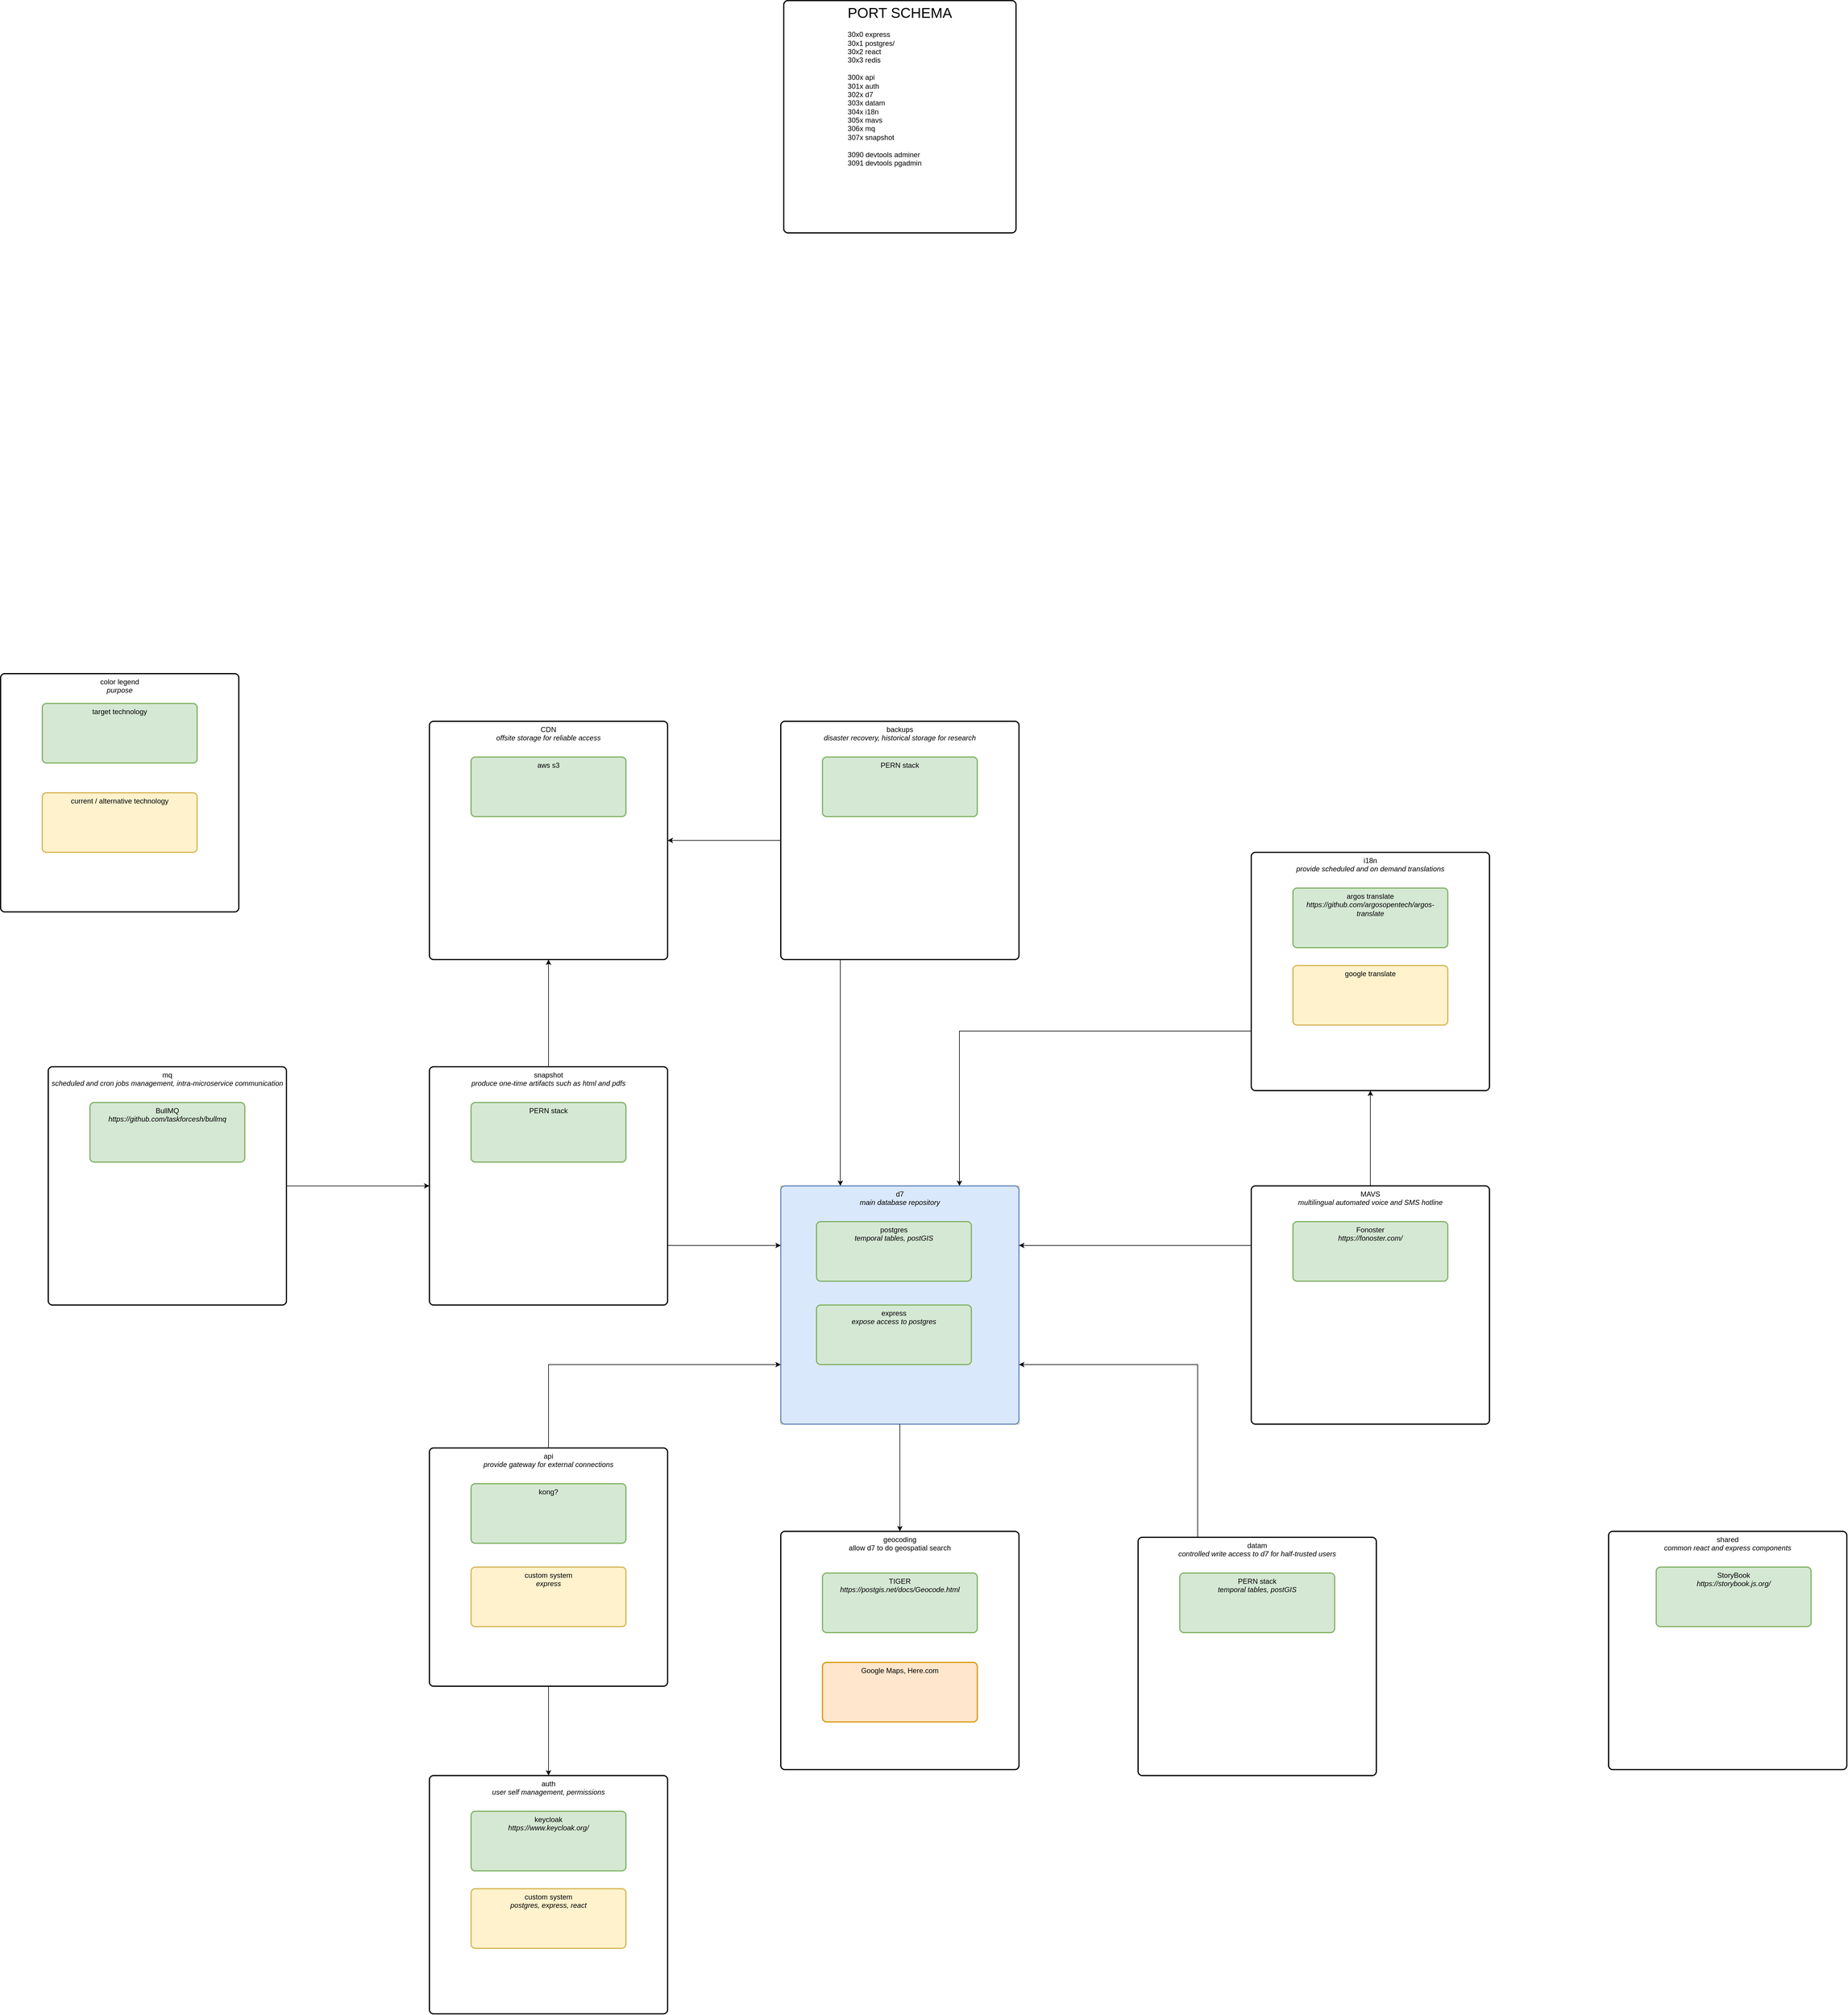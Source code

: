 <mxfile version="20.3.0" type="device" pages="4"><diagram id="kBw1-yHReN-M-VSezCra" name="overview"><mxGraphModel dx="3652" dy="2831" grid="1" gridSize="10" guides="1" tooltips="1" connect="1" arrows="1" fold="1" page="1" pageScale="1" pageWidth="850" pageHeight="1100" math="0" shadow="0"><root><mxCell id="0"/><mxCell id="1" parent="0"/><mxCell id="g1LN6lyLNaQavNE_ObGr-1" value="" style="group" parent="1" vertex="1" connectable="0"><mxGeometry x="70" y="2640" width="400" height="400" as="geometry"/></mxCell><mxCell id="-kmSr8yXRuZzwOHX65Iq-2" value="auth&lt;br&gt;&lt;i&gt;user self management, permissions&lt;/i&gt;" style="rounded=1;whiteSpace=wrap;html=1;absoluteArcSize=1;arcSize=14;strokeWidth=2;verticalAlign=top;" parent="g1LN6lyLNaQavNE_ObGr-1" vertex="1"><mxGeometry width="400" height="400" as="geometry"/></mxCell><mxCell id="-kmSr8yXRuZzwOHX65Iq-3" value="keycloak&lt;br&gt;&lt;i&gt;https://www.keycloak.org/&lt;/i&gt;" style="rounded=1;html=1;absoluteArcSize=1;arcSize=14;strokeWidth=2;verticalAlign=top;whiteSpace=wrap;fillColor=#d5e8d4;strokeColor=#82b366;" parent="g1LN6lyLNaQavNE_ObGr-1" vertex="1"><mxGeometry x="70" y="60" width="260" height="100" as="geometry"/></mxCell><mxCell id="-kmSr8yXRuZzwOHX65Iq-7" value="custom system&lt;br&gt;&lt;i&gt;postgres, express, react&lt;/i&gt;" style="rounded=1;html=1;absoluteArcSize=1;arcSize=14;strokeWidth=2;verticalAlign=top;whiteSpace=wrap;fillColor=#fff2cc;strokeColor=#d6b656;" parent="g1LN6lyLNaQavNE_ObGr-1" vertex="1"><mxGeometry x="70" y="190" width="260" height="100" as="geometry"/></mxCell><mxCell id="g1LN6lyLNaQavNE_ObGr-2" value="" style="group" parent="1" vertex="1" connectable="0"><mxGeometry x="-570" y="1450" width="400" height="400" as="geometry"/></mxCell><mxCell id="X96LuvxhsC3jFLNEe3gW-10" value="mq&lt;br&gt;&lt;i&gt;scheduled and cron jobs management, intra-microservice communication&lt;/i&gt;" style="rounded=1;whiteSpace=wrap;html=1;absoluteArcSize=1;arcSize=14;strokeWidth=2;verticalAlign=top;" parent="g1LN6lyLNaQavNE_ObGr-2" vertex="1"><mxGeometry width="400" height="400" as="geometry"/></mxCell><mxCell id="wCLvvlFO4NvenK0Pr4iI-6" value="BullMQ&lt;br&gt;&lt;i&gt;https://github.com/taskforcesh/bullmq&lt;/i&gt;" style="rounded=1;html=1;absoluteArcSize=1;arcSize=14;strokeWidth=2;verticalAlign=top;whiteSpace=wrap;fillColor=#d5e8d4;strokeColor=#82b366;" parent="g1LN6lyLNaQavNE_ObGr-2" vertex="1"><mxGeometry x="70" y="60" width="260" height="100" as="geometry"/></mxCell><mxCell id="g1LN6lyLNaQavNE_ObGr-4" value="" style="group" parent="1" vertex="1" connectable="0"><mxGeometry x="2050" y="2230" width="400" height="400" as="geometry"/></mxCell><mxCell id="wCLvvlFO4NvenK0Pr4iI-7" value="shared&lt;br&gt;&lt;i&gt;common react and express components&lt;/i&gt;" style="rounded=1;whiteSpace=wrap;html=1;absoluteArcSize=1;arcSize=14;strokeWidth=2;verticalAlign=top;" parent="g1LN6lyLNaQavNE_ObGr-4" vertex="1"><mxGeometry width="400" height="400" as="geometry"/></mxCell><mxCell id="wCLvvlFO4NvenK0Pr4iI-8" value="StoryBook&lt;br&gt;&lt;i&gt;https://storybook.js.org/&lt;/i&gt;" style="rounded=1;html=1;absoluteArcSize=1;arcSize=14;strokeWidth=2;verticalAlign=top;whiteSpace=wrap;fillColor=#d5e8d4;strokeColor=#82b366;" parent="g1LN6lyLNaQavNE_ObGr-4" vertex="1"><mxGeometry x="80" y="60" width="260" height="100" as="geometry"/></mxCell><mxCell id="g1LN6lyLNaQavNE_ObGr-5" value="" style="group" parent="1" vertex="1" connectable="0"><mxGeometry x="1450" y="1650" width="400" height="400" as="geometry"/></mxCell><mxCell id="wCLvvlFO4NvenK0Pr4iI-4" value="MAVS&lt;br&gt;&lt;i&gt;multilingual automated voice and SMS hotline&lt;/i&gt;" style="rounded=1;whiteSpace=wrap;html=1;absoluteArcSize=1;arcSize=14;strokeWidth=2;verticalAlign=top;" parent="g1LN6lyLNaQavNE_ObGr-5" vertex="1"><mxGeometry width="400" height="400" as="geometry"/></mxCell><mxCell id="wCLvvlFO4NvenK0Pr4iI-5" value="Fonoster&lt;br&gt;&lt;i&gt;https://fonoster.com/&lt;/i&gt;" style="rounded=1;html=1;absoluteArcSize=1;arcSize=14;strokeWidth=2;verticalAlign=top;whiteSpace=wrap;fillColor=#d5e8d4;strokeColor=#82b366;" parent="g1LN6lyLNaQavNE_ObGr-5" vertex="1"><mxGeometry x="70" y="60" width="260" height="100" as="geometry"/></mxCell><mxCell id="g1LN6lyLNaQavNE_ObGr-6" value="" style="group" parent="1" vertex="1" connectable="0"><mxGeometry x="660" y="870" width="400" height="400" as="geometry"/></mxCell><mxCell id="X96LuvxhsC3jFLNEe3gW-8" value="backups&lt;br&gt;&lt;i&gt;disaster recovery, historical storage for research&lt;/i&gt;" style="rounded=1;whiteSpace=wrap;html=1;absoluteArcSize=1;arcSize=14;strokeWidth=2;verticalAlign=top;" parent="g1LN6lyLNaQavNE_ObGr-6" vertex="1"><mxGeometry width="400" height="400" as="geometry"/></mxCell><mxCell id="X96LuvxhsC3jFLNEe3gW-9" value="PERN stack&lt;br&gt;" style="rounded=1;html=1;absoluteArcSize=1;arcSize=14;strokeWidth=2;verticalAlign=top;whiteSpace=wrap;fillColor=#d5e8d4;strokeColor=#82b366;" parent="g1LN6lyLNaQavNE_ObGr-6" vertex="1"><mxGeometry x="70" y="60" width="260" height="100" as="geometry"/></mxCell><mxCell id="g1LN6lyLNaQavNE_ObGr-7" value="" style="group" parent="1" vertex="1" connectable="0"><mxGeometry x="70" y="2090" width="400" height="400" as="geometry"/></mxCell><mxCell id="-kmSr8yXRuZzwOHX65Iq-12" value="api&lt;br&gt;&lt;i&gt;provide gateway for external connections&lt;/i&gt;" style="rounded=1;whiteSpace=wrap;html=1;absoluteArcSize=1;arcSize=14;strokeWidth=2;verticalAlign=top;" parent="g1LN6lyLNaQavNE_ObGr-7" vertex="1"><mxGeometry width="400" height="400" as="geometry"/></mxCell><mxCell id="-kmSr8yXRuZzwOHX65Iq-13" value="custom system&lt;br&gt;&lt;i&gt;express&lt;/i&gt;" style="rounded=1;html=1;absoluteArcSize=1;arcSize=14;strokeWidth=2;verticalAlign=top;whiteSpace=wrap;fillColor=#fff2cc;strokeColor=#d6b656;" parent="g1LN6lyLNaQavNE_ObGr-7" vertex="1"><mxGeometry x="70" y="200" width="260" height="100" as="geometry"/></mxCell><mxCell id="-kmSr8yXRuZzwOHX65Iq-14" value="kong?" style="rounded=1;html=1;absoluteArcSize=1;arcSize=14;strokeWidth=2;verticalAlign=top;whiteSpace=wrap;fillColor=#d5e8d4;strokeColor=#82b366;" parent="g1LN6lyLNaQavNE_ObGr-7" vertex="1"><mxGeometry x="70" y="60" width="260" height="100" as="geometry"/></mxCell><mxCell id="g1LN6lyLNaQavNE_ObGr-8" value="" style="group;fillColor=default;strokeColor=#d6b656;" parent="1" vertex="1" connectable="0"><mxGeometry x="660" y="1650" width="400" height="400" as="geometry"/></mxCell><mxCell id="-kmSr8yXRuZzwOHX65Iq-4" value="d7&lt;br&gt;&lt;i&gt;main database repository&lt;/i&gt;" style="rounded=1;whiteSpace=wrap;html=1;absoluteArcSize=1;arcSize=14;strokeWidth=2;verticalAlign=top;fillColor=#dae8fc;strokeColor=#6c8ebf;" parent="g1LN6lyLNaQavNE_ObGr-8" vertex="1"><mxGeometry width="400" height="400" as="geometry"/></mxCell><mxCell id="-kmSr8yXRuZzwOHX65Iq-5" value="postgres&lt;br&gt;&lt;i&gt;temporal tables, postGIS&lt;/i&gt;" style="rounded=1;html=1;absoluteArcSize=1;arcSize=14;strokeWidth=2;verticalAlign=top;whiteSpace=wrap;fillColor=#d5e8d4;strokeColor=#82b366;" parent="g1LN6lyLNaQavNE_ObGr-8" vertex="1"><mxGeometry x="60" y="60" width="260" height="100" as="geometry"/></mxCell><mxCell id="-kmSr8yXRuZzwOHX65Iq-11" value="express&lt;br&gt;&lt;i&gt;expose access to postgres&lt;/i&gt;" style="rounded=1;html=1;absoluteArcSize=1;arcSize=14;strokeWidth=2;verticalAlign=top;whiteSpace=wrap;fillColor=#d5e8d4;strokeColor=#82b366;" parent="g1LN6lyLNaQavNE_ObGr-8" vertex="1"><mxGeometry x="60" y="200" width="260" height="100" as="geometry"/></mxCell><mxCell id="g1LN6lyLNaQavNE_ObGr-9" value="" style="group" parent="1" vertex="1" connectable="0"><mxGeometry x="1450" y="1090" width="400" height="400" as="geometry"/></mxCell><mxCell id="OWj4qSYyJ6twHQyWZNcx-2" value="i18n&lt;br&gt;&lt;i&gt;provide scheduled and on demand translations&lt;/i&gt;" style="rounded=1;whiteSpace=wrap;html=1;absoluteArcSize=1;arcSize=14;strokeWidth=2;verticalAlign=top;" parent="g1LN6lyLNaQavNE_ObGr-9" vertex="1"><mxGeometry width="400" height="400" as="geometry"/></mxCell><mxCell id="-kmSr8yXRuZzwOHX65Iq-1" value="argos translate&lt;br&gt;&lt;i&gt;https://github.com/argosopentech/argos-translate&lt;/i&gt;" style="rounded=1;html=1;absoluteArcSize=1;arcSize=14;strokeWidth=2;verticalAlign=top;whiteSpace=wrap;fillColor=#d5e8d4;strokeColor=#82b366;" parent="g1LN6lyLNaQavNE_ObGr-9" vertex="1"><mxGeometry x="70" y="60" width="260" height="100" as="geometry"/></mxCell><mxCell id="-kmSr8yXRuZzwOHX65Iq-6" value="google translate&lt;br&gt;" style="rounded=1;html=1;absoluteArcSize=1;arcSize=14;strokeWidth=2;verticalAlign=top;whiteSpace=wrap;fillColor=#fff2cc;strokeColor=#d6b656;" parent="g1LN6lyLNaQavNE_ObGr-9" vertex="1"><mxGeometry x="70" y="190" width="260" height="100" as="geometry"/></mxCell><mxCell id="g1LN6lyLNaQavNE_ObGr-10" value="" style="group" parent="1" vertex="1" connectable="0"><mxGeometry x="1260" y="2240" width="400" height="400" as="geometry"/></mxCell><mxCell id="-kmSr8yXRuZzwOHX65Iq-15" value="datam&lt;br&gt;&lt;i&gt;controlled write access to d7 for half-trusted users&lt;/i&gt;" style="rounded=1;whiteSpace=wrap;html=1;absoluteArcSize=1;arcSize=14;strokeWidth=2;verticalAlign=top;" parent="g1LN6lyLNaQavNE_ObGr-10" vertex="1"><mxGeometry width="400" height="400" as="geometry"/></mxCell><mxCell id="-kmSr8yXRuZzwOHX65Iq-16" value="PERN stack&lt;br&gt;&lt;i&gt;temporal tables, postGIS&lt;/i&gt;" style="rounded=1;html=1;absoluteArcSize=1;arcSize=14;strokeWidth=2;verticalAlign=top;whiteSpace=wrap;fillColor=#d5e8d4;strokeColor=#82b366;" parent="g1LN6lyLNaQavNE_ObGr-10" vertex="1"><mxGeometry x="70" y="60" width="260" height="100" as="geometry"/></mxCell><mxCell id="g1LN6lyLNaQavNE_ObGr-11" value="" style="group" parent="1" vertex="1" connectable="0"><mxGeometry x="70" y="1450" width="400" height="400" as="geometry"/></mxCell><mxCell id="X96LuvxhsC3jFLNEe3gW-1" value="snapshot&lt;br&gt;&lt;i&gt;produce one-time artifacts such as html and pdfs&lt;/i&gt;" style="rounded=1;whiteSpace=wrap;html=1;absoluteArcSize=1;arcSize=14;strokeWidth=2;verticalAlign=top;" parent="g1LN6lyLNaQavNE_ObGr-11" vertex="1"><mxGeometry width="400" height="400" as="geometry"/></mxCell><mxCell id="X96LuvxhsC3jFLNEe3gW-5" value="PERN stack&lt;br&gt;" style="rounded=1;html=1;absoluteArcSize=1;arcSize=14;strokeWidth=2;verticalAlign=top;whiteSpace=wrap;fillColor=#d5e8d4;strokeColor=#82b366;" parent="g1LN6lyLNaQavNE_ObGr-11" vertex="1"><mxGeometry x="70" y="60" width="260" height="100" as="geometry"/></mxCell><mxCell id="g1LN6lyLNaQavNE_ObGr-12" value="" style="group" parent="1" vertex="1" connectable="0"><mxGeometry x="70" y="870" width="400" height="400" as="geometry"/></mxCell><mxCell id="X96LuvxhsC3jFLNEe3gW-6" value="CDN&lt;br&gt;&lt;i&gt;offsite storage for reliable access&lt;/i&gt;" style="rounded=1;whiteSpace=wrap;html=1;absoluteArcSize=1;arcSize=14;strokeWidth=2;verticalAlign=top;" parent="g1LN6lyLNaQavNE_ObGr-12" vertex="1"><mxGeometry width="400" height="400" as="geometry"/></mxCell><mxCell id="X96LuvxhsC3jFLNEe3gW-7" value="aws s3" style="rounded=1;html=1;absoluteArcSize=1;arcSize=14;strokeWidth=2;verticalAlign=top;whiteSpace=wrap;fillColor=#d5e8d4;strokeColor=#82b366;" parent="g1LN6lyLNaQavNE_ObGr-12" vertex="1"><mxGeometry x="70" y="60" width="260" height="100" as="geometry"/></mxCell><mxCell id="g1LN6lyLNaQavNE_ObGr-22" style="edgeStyle=orthogonalEdgeStyle;rounded=0;orthogonalLoop=1;jettySize=auto;html=1;entryX=0;entryY=0.5;entryDx=0;entryDy=0;" parent="1" source="X96LuvxhsC3jFLNEe3gW-10" target="X96LuvxhsC3jFLNEe3gW-1" edge="1"><mxGeometry relative="1" as="geometry"/></mxCell><mxCell id="g1LN6lyLNaQavNE_ObGr-24" style="edgeStyle=orthogonalEdgeStyle;rounded=0;orthogonalLoop=1;jettySize=auto;html=1;entryX=0;entryY=0.75;entryDx=0;entryDy=0;" parent="1" source="-kmSr8yXRuZzwOHX65Iq-12" edge="1" target="-kmSr8yXRuZzwOHX65Iq-4"><mxGeometry relative="1" as="geometry"><mxPoint x="660.0" y="1850" as="targetPoint"/><Array as="points"><mxPoint x="270" y="1950"/></Array></mxGeometry></mxCell><mxCell id="g1LN6lyLNaQavNE_ObGr-25" value="" style="group" parent="1" vertex="1" connectable="0"><mxGeometry x="-650" y="790" width="400" height="400" as="geometry"/></mxCell><mxCell id="-kmSr8yXRuZzwOHX65Iq-10" value="color legend&lt;br&gt;&lt;i&gt;purpose&lt;/i&gt;" style="rounded=1;whiteSpace=wrap;html=1;absoluteArcSize=1;arcSize=14;strokeWidth=2;verticalAlign=top;" parent="g1LN6lyLNaQavNE_ObGr-25" vertex="1"><mxGeometry width="400" height="400" as="geometry"/></mxCell><mxCell id="-kmSr8yXRuZzwOHX65Iq-8" value="target technology&lt;br&gt;" style="rounded=1;html=1;absoluteArcSize=1;arcSize=14;strokeWidth=2;verticalAlign=top;whiteSpace=wrap;fillColor=#d5e8d4;strokeColor=#82b366;" parent="g1LN6lyLNaQavNE_ObGr-25" vertex="1"><mxGeometry x="70" y="50" width="260" height="100" as="geometry"/></mxCell><mxCell id="-kmSr8yXRuZzwOHX65Iq-9" value="current / alternative technology" style="rounded=1;html=1;absoluteArcSize=1;arcSize=14;strokeWidth=2;verticalAlign=top;whiteSpace=wrap;fillColor=#fff2cc;strokeColor=#d6b656;" parent="g1LN6lyLNaQavNE_ObGr-25" vertex="1"><mxGeometry x="70" y="200" width="260" height="100" as="geometry"/></mxCell><mxCell id="7cTfDl1dvdV1zxg3cG_f-4" value="" style="group" vertex="1" connectable="0" parent="1"><mxGeometry x="660" y="2230" width="400" height="400" as="geometry"/></mxCell><mxCell id="wCLvvlFO4NvenK0Pr4iI-1" value="geocoding&lt;br&gt;allow d7 to do geospatial search" style="rounded=1;whiteSpace=wrap;html=1;absoluteArcSize=1;arcSize=14;strokeWidth=2;verticalAlign=top;" parent="7cTfDl1dvdV1zxg3cG_f-4" vertex="1"><mxGeometry width="400" height="400" as="geometry"/></mxCell><mxCell id="wCLvvlFO4NvenK0Pr4iI-2" value="Google Maps, Here.com" style="rounded=1;html=1;absoluteArcSize=1;arcSize=14;strokeWidth=2;verticalAlign=top;whiteSpace=wrap;fillColor=#ffe6cc;strokeColor=#d79b00;" parent="7cTfDl1dvdV1zxg3cG_f-4" vertex="1"><mxGeometry x="70" y="220" width="260" height="100" as="geometry"/></mxCell><mxCell id="wCLvvlFO4NvenK0Pr4iI-3" value="TIGER&lt;br&gt;&lt;i&gt;https://postgis.net/docs/Geocode.html&lt;/i&gt;" style="rounded=1;html=1;absoluteArcSize=1;arcSize=14;strokeWidth=2;verticalAlign=top;whiteSpace=wrap;fillColor=#d5e8d4;strokeColor=#82b366;" parent="7cTfDl1dvdV1zxg3cG_f-4" vertex="1"><mxGeometry x="70" y="70" width="260" height="100" as="geometry"/></mxCell><mxCell id="7cTfDl1dvdV1zxg3cG_f-10" style="edgeStyle=orthogonalEdgeStyle;rounded=0;orthogonalLoop=1;jettySize=auto;html=1;entryX=0.5;entryY=0;entryDx=0;entryDy=0;" edge="1" parent="1" source="-kmSr8yXRuZzwOHX65Iq-4" target="wCLvvlFO4NvenK0Pr4iI-1"><mxGeometry relative="1" as="geometry"/></mxCell><mxCell id="7cTfDl1dvdV1zxg3cG_f-11" style="edgeStyle=orthogonalEdgeStyle;rounded=0;orthogonalLoop=1;jettySize=auto;html=1;exitX=0.25;exitY=0;exitDx=0;exitDy=0;entryX=1;entryY=0.75;entryDx=0;entryDy=0;" edge="1" parent="1" source="-kmSr8yXRuZzwOHX65Iq-15" target="-kmSr8yXRuZzwOHX65Iq-4"><mxGeometry relative="1" as="geometry"/></mxCell><mxCell id="7cTfDl1dvdV1zxg3cG_f-12" style="edgeStyle=orthogonalEdgeStyle;rounded=0;orthogonalLoop=1;jettySize=auto;html=1;exitX=0;exitY=0.25;exitDx=0;exitDy=0;entryX=1;entryY=0.25;entryDx=0;entryDy=0;" edge="1" parent="1" source="wCLvvlFO4NvenK0Pr4iI-4" target="-kmSr8yXRuZzwOHX65Iq-4"><mxGeometry relative="1" as="geometry"/></mxCell><mxCell id="7cTfDl1dvdV1zxg3cG_f-14" style="edgeStyle=orthogonalEdgeStyle;rounded=0;orthogonalLoop=1;jettySize=auto;html=1;entryX=0.5;entryY=1;entryDx=0;entryDy=0;" edge="1" parent="1" source="wCLvvlFO4NvenK0Pr4iI-4" target="OWj4qSYyJ6twHQyWZNcx-2"><mxGeometry relative="1" as="geometry"/></mxCell><mxCell id="7cTfDl1dvdV1zxg3cG_f-15" style="edgeStyle=orthogonalEdgeStyle;rounded=0;orthogonalLoop=1;jettySize=auto;html=1;exitX=0;exitY=0.75;exitDx=0;exitDy=0;entryX=0.75;entryY=0;entryDx=0;entryDy=0;" edge="1" parent="1" source="OWj4qSYyJ6twHQyWZNcx-2" target="-kmSr8yXRuZzwOHX65Iq-4"><mxGeometry relative="1" as="geometry"/></mxCell><mxCell id="7cTfDl1dvdV1zxg3cG_f-17" style="edgeStyle=orthogonalEdgeStyle;rounded=0;orthogonalLoop=1;jettySize=auto;html=1;entryX=0.5;entryY=1;entryDx=0;entryDy=0;" edge="1" parent="1" source="X96LuvxhsC3jFLNEe3gW-1" target="X96LuvxhsC3jFLNEe3gW-6"><mxGeometry relative="1" as="geometry"/></mxCell><mxCell id="7cTfDl1dvdV1zxg3cG_f-19" style="edgeStyle=orthogonalEdgeStyle;rounded=0;orthogonalLoop=1;jettySize=auto;html=1;entryX=0.5;entryY=0;entryDx=0;entryDy=0;" edge="1" parent="1" source="-kmSr8yXRuZzwOHX65Iq-12" target="-kmSr8yXRuZzwOHX65Iq-2"><mxGeometry relative="1" as="geometry"/></mxCell><mxCell id="7cTfDl1dvdV1zxg3cG_f-20" style="edgeStyle=orthogonalEdgeStyle;rounded=0;orthogonalLoop=1;jettySize=auto;html=1;exitX=1;exitY=0.75;exitDx=0;exitDy=0;entryX=0;entryY=0.25;entryDx=0;entryDy=0;" edge="1" parent="1" source="X96LuvxhsC3jFLNEe3gW-1" target="-kmSr8yXRuZzwOHX65Iq-4"><mxGeometry relative="1" as="geometry"/></mxCell><mxCell id="7cTfDl1dvdV1zxg3cG_f-21" style="edgeStyle=orthogonalEdgeStyle;rounded=0;orthogonalLoop=1;jettySize=auto;html=1;exitX=0;exitY=0.5;exitDx=0;exitDy=0;" edge="1" parent="1" source="X96LuvxhsC3jFLNEe3gW-8" target="X96LuvxhsC3jFLNEe3gW-6"><mxGeometry relative="1" as="geometry"/></mxCell><mxCell id="7cTfDl1dvdV1zxg3cG_f-22" style="edgeStyle=orthogonalEdgeStyle;rounded=0;orthogonalLoop=1;jettySize=auto;html=1;exitX=0.25;exitY=1;exitDx=0;exitDy=0;entryX=0.25;entryY=0;entryDx=0;entryDy=0;" edge="1" parent="1" source="X96LuvxhsC3jFLNEe3gW-8" target="-kmSr8yXRuZzwOHX65Iq-4"><mxGeometry relative="1" as="geometry"/></mxCell><mxCell id="f0rkdh7HPSRtNG4abbic-1" value="&lt;span style=&quot;text-align: left;&quot;&gt;&lt;font style=&quot;font-size: 24px;&quot;&gt;PORT SCHEMA&lt;/font&gt;&lt;/span&gt;&lt;br style=&quot;text-align: left;&quot;&gt;&lt;br style=&quot;text-align: left;&quot;&gt;&lt;div style=&quot;text-align: left;&quot;&gt;&lt;span style=&quot;background-color: initial;&quot;&gt;30x0 express&lt;/span&gt;&lt;/div&gt;&lt;span style=&quot;&quot;&gt;&lt;div style=&quot;text-align: left;&quot;&gt;&lt;span style=&quot;background-color: initial;&quot;&gt;30x1 postgres/&lt;/span&gt;&lt;/div&gt;&lt;/span&gt;&lt;span style=&quot;&quot;&gt;&lt;div style=&quot;text-align: left;&quot;&gt;&lt;span style=&quot;background-color: initial;&quot;&gt;30x2 react&lt;/span&gt;&lt;/div&gt;&lt;/span&gt;&lt;span style=&quot;&quot;&gt;&lt;div style=&quot;text-align: left;&quot;&gt;&lt;span style=&quot;background-color: initial;&quot;&gt;30x3 redis&lt;/span&gt;&lt;/div&gt;&lt;/span&gt;&lt;div style=&quot;text-align: left;&quot;&gt;&lt;br&gt;&lt;/div&gt;&lt;span style=&quot;&quot;&gt;&lt;div style=&quot;text-align: left;&quot;&gt;&lt;span style=&quot;background-color: initial;&quot;&gt;300x api&lt;/span&gt;&lt;/div&gt;&lt;/span&gt;&lt;span style=&quot;&quot;&gt;&lt;div style=&quot;text-align: left;&quot;&gt;&lt;span style=&quot;background-color: initial;&quot;&gt;301x auth&lt;/span&gt;&lt;/div&gt;&lt;/span&gt;&lt;span style=&quot;&quot;&gt;&lt;div style=&quot;text-align: left;&quot;&gt;&lt;span style=&quot;background-color: initial;&quot;&gt;302x d7&lt;/span&gt;&lt;/div&gt;&lt;/span&gt;&lt;span style=&quot;&quot;&gt;&lt;div style=&quot;text-align: left;&quot;&gt;&lt;span style=&quot;background-color: initial;&quot;&gt;303x datam&lt;/span&gt;&lt;/div&gt;&lt;/span&gt;&lt;span style=&quot;&quot;&gt;&lt;div style=&quot;text-align: left;&quot;&gt;&lt;span style=&quot;background-color: initial;&quot;&gt;304x i18n&lt;/span&gt;&lt;/div&gt;&lt;/span&gt;&lt;span style=&quot;&quot;&gt;&lt;div style=&quot;text-align: left;&quot;&gt;&lt;span style=&quot;background-color: initial;&quot;&gt;305x mavs&lt;/span&gt;&lt;/div&gt;&lt;/span&gt;&lt;span style=&quot;&quot;&gt;&lt;div style=&quot;text-align: left;&quot;&gt;&lt;span style=&quot;background-color: initial;&quot;&gt;306x mq&lt;/span&gt;&lt;/div&gt;&lt;/span&gt;&lt;span style=&quot;&quot;&gt;&lt;div style=&quot;text-align: left;&quot;&gt;&lt;span style=&quot;background-color: initial;&quot;&gt;307x snapshot&lt;/span&gt;&lt;/div&gt;&lt;/span&gt;&lt;div style=&quot;text-align: left;&quot;&gt;&lt;br&gt;&lt;/div&gt;&lt;span style=&quot;&quot;&gt;&lt;div style=&quot;text-align: left;&quot;&gt;&lt;span style=&quot;background-color: initial;&quot;&gt;3090 devtools adminer&lt;/span&gt;&lt;/div&gt;&lt;/span&gt;&lt;span style=&quot;&quot;&gt;&lt;div style=&quot;text-align: left;&quot;&gt;&lt;span style=&quot;background-color: initial;&quot;&gt;3091 devtools pgadmin&lt;/span&gt;&lt;/div&gt;&lt;/span&gt;" style="rounded=1;whiteSpace=wrap;html=1;absoluteArcSize=1;arcSize=14;strokeWidth=2;verticalAlign=top;" vertex="1" parent="1"><mxGeometry x="665" y="-340" width="390" height="390" as="geometry"/></mxCell></root></mxGraphModel></diagram><diagram id="bvQYvtyN5xRFuBwtBsRk" name="datam"><mxGraphModel dx="4502" dy="2831" grid="1" gridSize="10" guides="1" tooltips="1" connect="1" arrows="1" fold="1" page="1" pageScale="1" pageWidth="850" pageHeight="1100" math="0" shadow="0"><root><mxCell id="0"/><mxCell id="1" parent="0"/><mxCell id="_Sl7IclVuldSAUlyFh9X-1" value="" style="rounded=1;whiteSpace=wrap;html=1;absoluteArcSize=1;arcSize=14;strokeWidth=2;" vertex="1" parent="1"><mxGeometry x="330" width="300" height="300" as="geometry"/></mxCell><mxCell id="_Sl7IclVuldSAUlyFh9X-17" style="edgeStyle=orthogonalEdgeStyle;rounded=0;orthogonalLoop=1;jettySize=auto;html=1;exitX=0.5;exitY=0;exitDx=0;exitDy=0;exitPerimeter=0;entryX=0.5;entryY=1;entryDx=0;entryDy=0;" edge="1" parent="1" source="_Sl7IclVuldSAUlyFh9X-2" target="_Sl7IclVuldSAUlyFh9X-5"><mxGeometry relative="1" as="geometry"/></mxCell><mxCell id="_Sl7IclVuldSAUlyFh9X-46" style="edgeStyle=orthogonalEdgeStyle;rounded=0;orthogonalLoop=1;jettySize=auto;html=1;exitX=0.5;exitY=0;exitDx=0;exitDy=0;exitPerimeter=0;entryX=0.5;entryY=1;entryDx=0;entryDy=0;" edge="1" parent="1" source="_Sl7IclVuldSAUlyFh9X-2" target="_Sl7IclVuldSAUlyFh9X-32"><mxGeometry relative="1" as="geometry"><Array as="points"><mxPoint x="-320" y="1300"/><mxPoint x="407" y="1300"/></Array></mxGeometry></mxCell><mxCell id="_Sl7IclVuldSAUlyFh9X-2" value="maintainer" style="shape=umlActor;verticalLabelPosition=bottom;verticalAlign=top;html=1;" vertex="1" parent="1"><mxGeometry x="-345" y="1350" width="50" height="100" as="geometry"/></mxCell><mxCell id="_Sl7IclVuldSAUlyFh9X-3" value="d7&lt;br&gt;postgres" style="strokeWidth=2;html=1;shape=mxgraph.flowchart.database;whiteSpace=wrap;" vertex="1" parent="1"><mxGeometry x="-1040" y="-570" width="310" height="310" as="geometry"/></mxCell><mxCell id="_Sl7IclVuldSAUlyFh9X-4" value="datam postgres&lt;br&gt;&lt;i&gt;assignments, scripts, shifts&lt;/i&gt;" style="strokeWidth=2;html=1;shape=mxgraph.flowchart.database;whiteSpace=wrap;" vertex="1" parent="1"><mxGeometry x="-510" y="70" width="200" height="200" as="geometry"/></mxCell><mxCell id="_Sl7IclVuldSAUlyFh9X-6" value="" style="rounded=1;whiteSpace=wrap;html=1;absoluteArcSize=1;arcSize=14;strokeWidth=2;" vertex="1" parent="1"><mxGeometry x="-80" y="320" width="200" height="200" as="geometry"/></mxCell><mxCell id="_Sl7IclVuldSAUlyFh9X-23" style="edgeStyle=orthogonalEdgeStyle;rounded=0;orthogonalLoop=1;jettySize=auto;html=1;entryX=1;entryY=0.5;entryDx=0;entryDy=0;entryPerimeter=0;" edge="1" parent="1" source="_Sl7IclVuldSAUlyFh9X-22" target="_Sl7IclVuldSAUlyFh9X-3"><mxGeometry relative="1" as="geometry"/></mxCell><mxCell id="_Sl7IclVuldSAUlyFh9X-22" value="d7&lt;br&gt;express" style="rounded=1;whiteSpace=wrap;html=1;absoluteArcSize=1;arcSize=14;strokeWidth=2;" vertex="1" parent="1"><mxGeometry x="-560" y="-565" width="300" height="300" as="geometry"/></mxCell><mxCell id="_Sl7IclVuldSAUlyFh9X-25" style="edgeStyle=orthogonalEdgeStyle;rounded=0;orthogonalLoop=1;jettySize=auto;html=1;entryX=1;entryY=0.5;entryDx=0;entryDy=0;" edge="1" parent="1" source="_Sl7IclVuldSAUlyFh9X-24" target="_Sl7IclVuldSAUlyFh9X-22"><mxGeometry relative="1" as="geometry"/></mxCell><mxCell id="_Sl7IclVuldSAUlyFh9X-24" value="api&lt;br&gt;express" style="rounded=1;whiteSpace=wrap;html=1;absoluteArcSize=1;arcSize=14;strokeWidth=2;" vertex="1" parent="1"><mxGeometry x="-10" y="-565" width="300" height="300" as="geometry"/></mxCell><mxCell id="_Sl7IclVuldSAUlyFh9X-31" value="" style="group" vertex="1" connectable="0" parent="1"><mxGeometry x="219" y="790" width="457.5" height="320" as="geometry"/></mxCell><mxCell id="_Sl7IclVuldSAUlyFh9X-32" value="shift" style="rounded=1;whiteSpace=wrap;html=1;absoluteArcSize=1;arcSize=14;strokeWidth=2;" vertex="1" parent="_Sl7IclVuldSAUlyFh9X-31"><mxGeometry x="127.5" y="200" width="120" height="120" as="geometry"/></mxCell><mxCell id="_Sl7IclVuldSAUlyFh9X-33" value="assignment" style="rounded=1;whiteSpace=wrap;html=1;absoluteArcSize=1;arcSize=14;strokeWidth=2;" vertex="1" parent="_Sl7IclVuldSAUlyFh9X-31"><mxGeometry width="100" height="100" as="geometry"/></mxCell><mxCell id="_Sl7IclVuldSAUlyFh9X-34" style="edgeStyle=orthogonalEdgeStyle;rounded=0;orthogonalLoop=1;jettySize=auto;html=1;exitX=0.25;exitY=0;exitDx=0;exitDy=0;entryX=0.75;entryY=1;entryDx=0;entryDy=0;" edge="1" parent="_Sl7IclVuldSAUlyFh9X-31" source="_Sl7IclVuldSAUlyFh9X-32" target="_Sl7IclVuldSAUlyFh9X-33"><mxGeometry relative="1" as="geometry"/></mxCell><mxCell id="_Sl7IclVuldSAUlyFh9X-35" value="assignment" style="rounded=1;whiteSpace=wrap;html=1;absoluteArcSize=1;arcSize=14;strokeWidth=2;" vertex="1" parent="_Sl7IclVuldSAUlyFh9X-31"><mxGeometry x="137.5" width="100" height="100" as="geometry"/></mxCell><mxCell id="_Sl7IclVuldSAUlyFh9X-36" style="edgeStyle=orthogonalEdgeStyle;rounded=0;orthogonalLoop=1;jettySize=auto;html=1;entryX=0.5;entryY=1;entryDx=0;entryDy=0;" edge="1" parent="_Sl7IclVuldSAUlyFh9X-31" source="_Sl7IclVuldSAUlyFh9X-32" target="_Sl7IclVuldSAUlyFh9X-35"><mxGeometry relative="1" as="geometry"/></mxCell><mxCell id="_Sl7IclVuldSAUlyFh9X-37" value="assignment" style="rounded=1;whiteSpace=wrap;html=1;absoluteArcSize=1;arcSize=14;strokeWidth=2;" vertex="1" parent="_Sl7IclVuldSAUlyFh9X-31"><mxGeometry x="277.5" width="100" height="100" as="geometry"/></mxCell><mxCell id="_Sl7IclVuldSAUlyFh9X-38" style="edgeStyle=orthogonalEdgeStyle;rounded=0;orthogonalLoop=1;jettySize=auto;html=1;exitX=0.75;exitY=0;exitDx=0;exitDy=0;entryX=0.25;entryY=1;entryDx=0;entryDy=0;" edge="1" parent="_Sl7IclVuldSAUlyFh9X-31" source="_Sl7IclVuldSAUlyFh9X-32" target="_Sl7IclVuldSAUlyFh9X-37"><mxGeometry relative="1" as="geometry"/></mxCell><mxCell id="_Sl7IclVuldSAUlyFh9X-39" value="script" style="rounded=1;whiteSpace=wrap;html=1;absoluteArcSize=1;arcSize=14;strokeWidth=2;" vertex="1" parent="_Sl7IclVuldSAUlyFh9X-31"><mxGeometry x="337.5" y="200" width="120" height="120" as="geometry"/></mxCell><mxCell id="_Sl7IclVuldSAUlyFh9X-40" style="edgeStyle=orthogonalEdgeStyle;rounded=0;orthogonalLoop=1;jettySize=auto;html=1;entryX=0;entryY=0.5;entryDx=0;entryDy=0;" edge="1" parent="_Sl7IclVuldSAUlyFh9X-31" source="_Sl7IclVuldSAUlyFh9X-32" target="_Sl7IclVuldSAUlyFh9X-39"><mxGeometry relative="1" as="geometry"/></mxCell><mxCell id="_Sl7IclVuldSAUlyFh9X-44" value="" style="group" vertex="1" connectable="0" parent="1"><mxGeometry x="-760" y="790" width="720" height="465" as="geometry"/></mxCell><mxCell id="_Sl7IclVuldSAUlyFh9X-30" value="" style="group" vertex="1" connectable="0" parent="_Sl7IclVuldSAUlyFh9X-44"><mxGeometry x="252.5" width="457.5" height="320" as="geometry"/></mxCell><mxCell id="_Sl7IclVuldSAUlyFh9X-5" value="shift" style="rounded=1;whiteSpace=wrap;html=1;absoluteArcSize=1;arcSize=14;strokeWidth=2;" vertex="1" parent="_Sl7IclVuldSAUlyFh9X-30"><mxGeometry x="127.5" y="200" width="120" height="120" as="geometry"/></mxCell><mxCell id="_Sl7IclVuldSAUlyFh9X-7" value="assignment" style="rounded=1;whiteSpace=wrap;html=1;absoluteArcSize=1;arcSize=14;strokeWidth=2;" vertex="1" parent="_Sl7IclVuldSAUlyFh9X-30"><mxGeometry width="100" height="100" as="geometry"/></mxCell><mxCell id="_Sl7IclVuldSAUlyFh9X-11" style="edgeStyle=orthogonalEdgeStyle;rounded=0;orthogonalLoop=1;jettySize=auto;html=1;exitX=0.25;exitY=0;exitDx=0;exitDy=0;entryX=0.75;entryY=1;entryDx=0;entryDy=0;" edge="1" parent="_Sl7IclVuldSAUlyFh9X-30" source="_Sl7IclVuldSAUlyFh9X-5" target="_Sl7IclVuldSAUlyFh9X-7"><mxGeometry relative="1" as="geometry"/></mxCell><mxCell id="_Sl7IclVuldSAUlyFh9X-8" value="assignment" style="rounded=1;whiteSpace=wrap;html=1;absoluteArcSize=1;arcSize=14;strokeWidth=2;" vertex="1" parent="_Sl7IclVuldSAUlyFh9X-30"><mxGeometry x="137.5" width="100" height="100" as="geometry"/></mxCell><mxCell id="_Sl7IclVuldSAUlyFh9X-10" style="edgeStyle=orthogonalEdgeStyle;rounded=0;orthogonalLoop=1;jettySize=auto;html=1;entryX=0.5;entryY=1;entryDx=0;entryDy=0;" edge="1" parent="_Sl7IclVuldSAUlyFh9X-30" source="_Sl7IclVuldSAUlyFh9X-5" target="_Sl7IclVuldSAUlyFh9X-8"><mxGeometry relative="1" as="geometry"/></mxCell><mxCell id="_Sl7IclVuldSAUlyFh9X-9" value="assignment" style="rounded=1;whiteSpace=wrap;html=1;absoluteArcSize=1;arcSize=14;strokeWidth=2;" vertex="1" parent="_Sl7IclVuldSAUlyFh9X-30"><mxGeometry x="277.5" width="100" height="100" as="geometry"/></mxCell><mxCell id="_Sl7IclVuldSAUlyFh9X-12" style="edgeStyle=orthogonalEdgeStyle;rounded=0;orthogonalLoop=1;jettySize=auto;html=1;exitX=0.75;exitY=0;exitDx=0;exitDy=0;entryX=0.25;entryY=1;entryDx=0;entryDy=0;" edge="1" parent="_Sl7IclVuldSAUlyFh9X-30" source="_Sl7IclVuldSAUlyFh9X-5" target="_Sl7IclVuldSAUlyFh9X-9"><mxGeometry relative="1" as="geometry"/></mxCell><mxCell id="_Sl7IclVuldSAUlyFh9X-15" value="script" style="rounded=1;whiteSpace=wrap;html=1;absoluteArcSize=1;arcSize=14;strokeWidth=2;" vertex="1" parent="_Sl7IclVuldSAUlyFh9X-30"><mxGeometry x="337.5" y="200" width="120" height="120" as="geometry"/></mxCell><mxCell id="_Sl7IclVuldSAUlyFh9X-28" style="edgeStyle=orthogonalEdgeStyle;rounded=0;orthogonalLoop=1;jettySize=auto;html=1;entryX=0;entryY=0.5;entryDx=0;entryDy=0;" edge="1" parent="_Sl7IclVuldSAUlyFh9X-30" source="_Sl7IclVuldSAUlyFh9X-5" target="_Sl7IclVuldSAUlyFh9X-15"><mxGeometry relative="1" as="geometry"/></mxCell><mxCell id="_Sl7IclVuldSAUlyFh9X-41" value="" style="group" vertex="1" connectable="0" parent="_Sl7IclVuldSAUlyFh9X-44"><mxGeometry x="580" y="345" width="140" height="120" as="geometry"/></mxCell><mxCell id="_Sl7IclVuldSAUlyFh9X-27" value="" style="strokeWidth=2;html=1;shape=mxgraph.flowchart.annotation_2;align=left;labelPosition=right;pointerEvents=1;rotation=-90;" vertex="1" parent="_Sl7IclVuldSAUlyFh9X-41"><mxGeometry x="40" y="-35" width="60" height="130" as="geometry"/></mxCell><mxCell id="_Sl7IclVuldSAUlyFh9X-29" value="scripts specify how data is presented and processed" style="text;html=1;strokeColor=none;fillColor=none;align=center;verticalAlign=middle;whiteSpace=wrap;rounded=0;" vertex="1" parent="_Sl7IclVuldSAUlyFh9X-41"><mxGeometry y="65" width="140" height="55" as="geometry"/></mxCell><mxCell id="_Sl7IclVuldSAUlyFh9X-42" value="" style="group" vertex="1" connectable="0" parent="_Sl7IclVuldSAUlyFh9X-44"><mxGeometry y="200" width="200" height="130" as="geometry"/></mxCell><mxCell id="_Sl7IclVuldSAUlyFh9X-14" value="" style="strokeWidth=2;html=1;shape=mxgraph.flowchart.annotation_2;align=left;labelPosition=right;pointerEvents=1;" vertex="1" parent="_Sl7IclVuldSAUlyFh9X-42"><mxGeometry x="150" width="50" height="130" as="geometry"/></mxCell><mxCell id="_Sl7IclVuldSAUlyFh9X-26" value="shifts are collections of assignments of the same resource type coupled to&amp;nbsp;" style="text;html=1;strokeColor=none;fillColor=none;align=center;verticalAlign=middle;whiteSpace=wrap;rounded=0;" vertex="1" parent="_Sl7IclVuldSAUlyFh9X-42"><mxGeometry y="37.5" width="140" height="55" as="geometry"/></mxCell><mxCell id="_Sl7IclVuldSAUlyFh9X-43" value="" style="group" vertex="1" connectable="0" parent="_Sl7IclVuldSAUlyFh9X-44"><mxGeometry width="200" height="100" as="geometry"/></mxCell><mxCell id="_Sl7IclVuldSAUlyFh9X-13" value="" style="strokeWidth=2;html=1;shape=mxgraph.flowchart.annotation_2;align=left;labelPosition=right;pointerEvents=1;" vertex="1" parent="_Sl7IclVuldSAUlyFh9X-43"><mxGeometry x="150" width="50" height="100" as="geometry"/></mxCell><mxCell id="_Sl7IclVuldSAUlyFh9X-21" value="assignments modify a single record in database" style="text;html=1;strokeColor=none;fillColor=none;align=center;verticalAlign=middle;whiteSpace=wrap;rounded=0;" vertex="1" parent="_Sl7IclVuldSAUlyFh9X-43"><mxGeometry y="22.5" width="140" height="55" as="geometry"/></mxCell><mxCell id="_Sl7IclVuldSAUlyFh9X-47" value="" style="endArrow=none;dashed=1;html=1;dashPattern=1 3;strokeWidth=8;rounded=0;jumpSize=6;" edge="1" parent="1"><mxGeometry width="50" height="50" relative="1" as="geometry"><mxPoint x="31" y="970" as="sourcePoint"/><mxPoint x="191" y="970" as="targetPoint"/></mxGeometry></mxCell><mxCell id="Y-fCtqujyJ179pJtlj7r-1" value="admin" style="shape=umlActor;verticalLabelPosition=bottom;verticalAlign=top;html=1;" vertex="1" parent="1"><mxGeometry x="1520" y="360" width="50" height="100" as="geometry"/></mxCell><mxCell id="Y-fCtqujyJ179pJtlj7r-4" value="script" style="rounded=1;whiteSpace=wrap;html=1;absoluteArcSize=1;arcSize=14;strokeWidth=2;" vertex="1" parent="1"><mxGeometry x="880" y="410" width="120" height="120" as="geometry"/></mxCell></root></mxGraphModel></diagram><diagram id="KHEG3hVYynY6lbCr6asL" name="old overview"><mxGraphModel dx="2802" dy="2831" grid="1" gridSize="10" guides="1" tooltips="1" connect="1" arrows="1" fold="1" page="1" pageScale="1" pageWidth="850" pageHeight="1100" math="0" shadow="0"><root><mxCell id="0"/><mxCell id="1" parent="0"/><mxCell id="SFz8UzyvibTd5GHdQ7WF-36" value="&lt;font style=&quot;font-size: 24px;&quot;&gt;COLOR CODE&lt;/font&gt;" style="rounded=1;whiteSpace=wrap;html=1;absoluteArcSize=1;arcSize=14;strokeWidth=2;verticalAlign=top;" parent="1" vertex="1"><mxGeometry x="190" y="-340" width="430" height="390" as="geometry"/></mxCell><mxCell id="SFz8UzyvibTd5GHdQ7WF-19" value="FPC" style="rounded=1;whiteSpace=wrap;html=1;absoluteArcSize=1;arcSize=14;strokeWidth=2;verticalAlign=top;" parent="1" vertex="1"><mxGeometry x="1667" y="-220" width="300" height="300" as="geometry"/></mxCell><mxCell id="SFz8UzyvibTd5GHdQ7WF-16" value="google" style="rounded=1;whiteSpace=wrap;html=1;absoluteArcSize=1;arcSize=14;strokeWidth=2;verticalAlign=top;" parent="1" vertex="1"><mxGeometry x="1667" y="-650" width="300" height="300" as="geometry"/></mxCell><mxCell id="SFz8UzyvibTd5GHdQ7WF-13" value="aws" style="rounded=1;whiteSpace=wrap;html=1;absoluteArcSize=1;arcSize=14;strokeWidth=2;verticalAlign=top;" parent="1" vertex="1"><mxGeometry x="1165" y="-230" width="300" height="300" as="geometry"/></mxCell><mxCell id="SFz8UzyvibTd5GHdQ7WF-12" value="mq&lt;br&gt;cron and scheduled tasks&lt;br&gt;intra-microservice communication?" style="rounded=1;whiteSpace=wrap;html=1;absoluteArcSize=1;arcSize=14;strokeWidth=2;verticalAlign=top;" parent="1" vertex="1"><mxGeometry x="1667" y="200" width="300" height="300" as="geometry"/></mxCell><mxCell id="SFz8UzyvibTd5GHdQ7WF-11" value="snapshot&lt;br&gt;&lt;i&gt;build artifacts such as html and pdf files of database&lt;/i&gt;" style="rounded=1;whiteSpace=wrap;html=1;absoluteArcSize=1;arcSize=14;strokeWidth=2;verticalAlign=top;" parent="1" vertex="1"><mxGeometry x="1165" y="200" width="300" height="300" as="geometry"/></mxCell><mxCell id="ObyzAXxclVcm0V8y1Q4w-7" value="d7&lt;br&gt;&lt;i&gt;database storing major data (food pantries, etc)&lt;/i&gt;" style="rounded=1;whiteSpace=wrap;html=1;absoluteArcSize=1;arcSize=14;strokeWidth=2;verticalAlign=top;" parent="1" vertex="1"><mxGeometry x="130" y="580" width="300" height="180" as="geometry"/></mxCell><mxCell id="ObyzAXxclVcm0V8y1Q4w-1" value="auth" style="rounded=1;whiteSpace=wrap;html=1;absoluteArcSize=1;arcSize=14;strokeWidth=2;verticalAlign=top;" parent="1" vertex="1"><mxGeometry x="190" y="180" width="240" height="180" as="geometry"/></mxCell><mxCell id="ObyzAXxclVcm0V8y1Q4w-4" value="datam&lt;br&gt;&lt;i&gt;front end for maintainers to update database&lt;/i&gt;" style="rounded=1;whiteSpace=wrap;html=1;absoluteArcSize=1;arcSize=14;strokeWidth=2;verticalAlign=top;" parent="1" vertex="1"><mxGeometry x="610" y="180" width="300" height="300" as="geometry"/></mxCell><mxCell id="ObyzAXxclVcm0V8y1Q4w-11" style="edgeStyle=orthogonalEdgeStyle;rounded=0;orthogonalLoop=1;jettySize=auto;html=1;entryX=1;entryY=0.5;entryDx=0;entryDy=0;" parent="1" source="ObyzAXxclVcm0V8y1Q4w-5" target="eVWNFnpvt9lCdgVisJHO-1" edge="1"><mxGeometry relative="1" as="geometry"><mxPoint x="400" y="280" as="targetPoint"/></mxGeometry></mxCell><mxCell id="ObyzAXxclVcm0V8y1Q4w-12" style="edgeStyle=orthogonalEdgeStyle;rounded=0;orthogonalLoop=1;jettySize=auto;html=1;entryX=1;entryY=0.5;entryDx=0;entryDy=0;" parent="1" source="ObyzAXxclVcm0V8y1Q4w-5" target="ObyzAXxclVcm0V8y1Q4w-10" edge="1"><mxGeometry relative="1" as="geometry"><mxPoint x="500" y="560" as="targetPoint"/></mxGeometry></mxCell><mxCell id="SFz8UzyvibTd5GHdQ7WF-24" style="edgeStyle=orthogonalEdgeStyle;rounded=0;orthogonalLoop=1;jettySize=auto;html=1;exitX=0.75;exitY=1;exitDx=0;exitDy=0;entryX=0.75;entryY=0;entryDx=0;entryDy=0;" parent="1" source="ObyzAXxclVcm0V8y1Q4w-5" target="ObyzAXxclVcm0V8y1Q4w-8" edge="1"><mxGeometry relative="1" as="geometry"/></mxCell><mxCell id="SFz8UzyvibTd5GHdQ7WF-26" style="edgeStyle=orthogonalEdgeStyle;rounded=0;orthogonalLoop=1;jettySize=auto;html=1;exitX=1;exitY=0.75;exitDx=0;exitDy=0;entryX=0;entryY=0.75;entryDx=0;entryDy=0;" parent="1" source="ObyzAXxclVcm0V8y1Q4w-5" target="ObyzAXxclVcm0V8y1Q4w-6" edge="1"><mxGeometry relative="1" as="geometry"/></mxCell><mxCell id="ObyzAXxclVcm0V8y1Q4w-5" value="express&lt;br&gt;&lt;i&gt;api interface&lt;/i&gt;" style="rounded=1;whiteSpace=wrap;html=1;absoluteArcSize=1;arcSize=14;strokeWidth=2;" parent="1" vertex="1"><mxGeometry x="650" y="230" width="100" height="100" as="geometry"/></mxCell><mxCell id="SFz8UzyvibTd5GHdQ7WF-25" style="edgeStyle=orthogonalEdgeStyle;rounded=0;orthogonalLoop=1;jettySize=auto;html=1;exitX=0;exitY=0.25;exitDx=0;exitDy=0;entryX=1;entryY=0.25;entryDx=0;entryDy=0;" parent="1" source="ObyzAXxclVcm0V8y1Q4w-6" target="ObyzAXxclVcm0V8y1Q4w-5" edge="1"><mxGeometry relative="1" as="geometry"/></mxCell><mxCell id="ObyzAXxclVcm0V8y1Q4w-6" value="react&lt;br&gt;&lt;i&gt;maintainer UI&lt;br&gt;admin UI&lt;br&gt;&lt;/i&gt;" style="rounded=1;whiteSpace=wrap;html=1;absoluteArcSize=1;arcSize=14;strokeWidth=2;" parent="1" vertex="1"><mxGeometry x="780" y="230" width="100" height="100" as="geometry"/></mxCell><mxCell id="SFz8UzyvibTd5GHdQ7WF-23" style="edgeStyle=orthogonalEdgeStyle;rounded=0;orthogonalLoop=1;jettySize=auto;html=1;exitX=0.25;exitY=0;exitDx=0;exitDy=0;entryX=0.25;entryY=1;entryDx=0;entryDy=0;" parent="1" source="ObyzAXxclVcm0V8y1Q4w-8" target="ObyzAXxclVcm0V8y1Q4w-5" edge="1"><mxGeometry relative="1" as="geometry"/></mxCell><mxCell id="ObyzAXxclVcm0V8y1Q4w-8" value="postgres&lt;br&gt;&lt;i&gt;shifts&lt;br&gt;scripts&lt;/i&gt;" style="rounded=1;whiteSpace=wrap;html=1;absoluteArcSize=1;arcSize=14;strokeWidth=2;verticalAlign=middle;" parent="1" vertex="1"><mxGeometry x="650" y="350" width="100" height="100" as="geometry"/></mxCell><mxCell id="ObyzAXxclVcm0V8y1Q4w-9" value="postgres&lt;br&gt;&lt;i&gt;properties&lt;/i&gt;" style="rounded=1;whiteSpace=wrap;html=1;absoluteArcSize=1;arcSize=14;strokeWidth=2;verticalAlign=middle;" parent="1" vertex="1"><mxGeometry x="160" y="630" width="100" height="100" as="geometry"/></mxCell><mxCell id="ObyzAXxclVcm0V8y1Q4w-10" value="express&lt;br&gt;&lt;i&gt;api interface&lt;/i&gt;" style="rounded=1;whiteSpace=wrap;html=1;absoluteArcSize=1;arcSize=14;strokeWidth=2;" parent="1" vertex="1"><mxGeometry x="300" y="630" width="100" height="100" as="geometry"/></mxCell><mxCell id="ObyzAXxclVcm0V8y1Q4w-13" value="port schema&lt;br&gt;&lt;br&gt;30x0 express&lt;br&gt;30x1 postgres/&lt;br&gt;30x2 react&lt;br&gt;30x3 redis&lt;br&gt;&lt;br&gt;300x api&lt;br&gt;301x auth&lt;br&gt;302x d7&lt;br&gt;303x datam&lt;br&gt;304x i18n&lt;br&gt;305x mavs&lt;br&gt;306x mq&lt;br&gt;307x snapshot&lt;br&gt;&lt;br&gt;3090 devtools adminer&lt;br&gt;3091 devtools pgadmin" style="text;html=1;strokeColor=none;fillColor=none;align=left;verticalAlign=top;whiteSpace=wrap;rounded=0;" parent="1" vertex="1"><mxGeometry x="650" y="650" width="310" height="250" as="geometry"/></mxCell><mxCell id="SFz8UzyvibTd5GHdQ7WF-3" value="react" style="rounded=1;whiteSpace=wrap;html=1;absoluteArcSize=1;arcSize=14;strokeWidth=2;verticalAlign=top;" parent="1" vertex="1"><mxGeometry x="1185" y="257" width="100" height="100" as="geometry"/></mxCell><mxCell id="SFz8UzyvibTd5GHdQ7WF-15" style="edgeStyle=orthogonalEdgeStyle;rounded=0;orthogonalLoop=1;jettySize=auto;html=1;entryX=0.5;entryY=1;entryDx=0;entryDy=0;" parent="1" source="SFz8UzyvibTd5GHdQ7WF-5" target="SFz8UzyvibTd5GHdQ7WF-14" edge="1"><mxGeometry relative="1" as="geometry"/></mxCell><mxCell id="eVWNFnpvt9lCdgVisJHO-2" style="edgeStyle=orthogonalEdgeStyle;rounded=0;orthogonalLoop=1;jettySize=auto;html=1;exitX=1;exitY=0.75;exitDx=0;exitDy=0;entryX=0;entryY=0.75;entryDx=0;entryDy=0;" parent="1" source="SFz8UzyvibTd5GHdQ7WF-5" target="SFz8UzyvibTd5GHdQ7WF-7" edge="1"><mxGeometry relative="1" as="geometry"/></mxCell><mxCell id="SFz8UzyvibTd5GHdQ7WF-5" value="express&lt;br&gt;pagedjs" style="rounded=1;whiteSpace=wrap;html=1;absoluteArcSize=1;arcSize=14;strokeWidth=2;verticalAlign=top;" parent="1" vertex="1"><mxGeometry x="1344" y="257" width="100" height="100" as="geometry"/></mxCell><mxCell id="SFz8UzyvibTd5GHdQ7WF-6" style="edgeStyle=orthogonalEdgeStyle;rounded=0;orthogonalLoop=1;jettySize=auto;html=1;exitX=0;exitY=0.25;exitDx=0;exitDy=0;entryX=1;entryY=0.25;entryDx=0;entryDy=0;" parent="1" source="SFz8UzyvibTd5GHdQ7WF-7" target="SFz8UzyvibTd5GHdQ7WF-5" edge="1"><mxGeometry relative="1" as="geometry"/></mxCell><mxCell id="SFz8UzyvibTd5GHdQ7WF-7" value="express&lt;br&gt;bull&lt;br&gt;Sequelize?" style="rounded=1;whiteSpace=wrap;html=1;absoluteArcSize=1;arcSize=14;strokeWidth=2;verticalAlign=top;" parent="1" vertex="1"><mxGeometry x="1690" y="256" width="100" height="100" as="geometry"/></mxCell><mxCell id="SFz8UzyvibTd5GHdQ7WF-8" value="redis&lt;br&gt;needed for Bull" style="rounded=1;whiteSpace=wrap;html=1;absoluteArcSize=1;arcSize=14;strokeWidth=2;verticalAlign=top;" parent="1" vertex="1"><mxGeometry x="1840" y="256" width="100" height="100" as="geometry"/></mxCell><mxCell id="SFz8UzyvibTd5GHdQ7WF-9" value="scheduled jobs&lt;br&gt;print to html&lt;br&gt;data import" style="rounded=1;whiteSpace=wrap;html=1;absoluteArcSize=1;arcSize=14;strokeWidth=2;fillColor=#dae8fc;strokeColor=#6c8ebf;" parent="1" vertex="1"><mxGeometry x="1690" y="370" width="100" height="100" as="geometry"/></mxCell><mxCell id="SFz8UzyvibTd5GHdQ7WF-10" value="postgres?&lt;br&gt;needed for Sequelize" style="rounded=1;whiteSpace=wrap;html=1;absoluteArcSize=1;arcSize=14;strokeWidth=2;verticalAlign=top;" parent="1" vertex="1"><mxGeometry x="1840" y="370" width="100" height="100" as="geometry"/></mxCell><mxCell id="SFz8UzyvibTd5GHdQ7WF-21" style="edgeStyle=orthogonalEdgeStyle;rounded=0;orthogonalLoop=1;jettySize=auto;html=1;entryX=0;entryY=0.5;entryDx=0;entryDy=0;" parent="1" source="SFz8UzyvibTd5GHdQ7WF-14" target="SFz8UzyvibTd5GHdQ7WF-20" edge="1"><mxGeometry relative="1" as="geometry"/></mxCell><mxCell id="SFz8UzyvibTd5GHdQ7WF-14" value="s3" style="rounded=1;whiteSpace=wrap;html=1;absoluteArcSize=1;arcSize=14;strokeWidth=2;verticalAlign=top;fillColor=#e1d5e7;strokeColor=#9673a6;" parent="1" vertex="1"><mxGeometry x="1344" y="-60" width="100" height="100" as="geometry"/></mxCell><mxCell id="SFz8UzyvibTd5GHdQ7WF-17" value="google analytics" style="rounded=1;whiteSpace=wrap;html=1;absoluteArcSize=1;arcSize=14;strokeWidth=2;verticalAlign=top;" parent="1" vertex="1"><mxGeometry x="1697" y="-480" width="100" height="100" as="geometry"/></mxCell><mxCell id="SFz8UzyvibTd5GHdQ7WF-22" style="edgeStyle=orthogonalEdgeStyle;rounded=0;orthogonalLoop=1;jettySize=auto;html=1;exitX=0;exitY=0.25;exitDx=0;exitDy=0;entryX=0;entryY=0.5;entryDx=0;entryDy=0;" parent="1" source="SFz8UzyvibTd5GHdQ7WF-20" target="SFz8UzyvibTd5GHdQ7WF-17" edge="1"><mxGeometry relative="1" as="geometry"><Array as="points"><mxPoint x="1620" y="-35"/><mxPoint x="1620" y="-430"/></Array></mxGeometry></mxCell><mxCell id="SFz8UzyvibTd5GHdQ7WF-20" value="Wordpress" style="rounded=1;whiteSpace=wrap;html=1;absoluteArcSize=1;arcSize=14;strokeWidth=2;verticalAlign=top;" parent="1" vertex="1"><mxGeometry x="1697" y="-60" width="100" height="100" as="geometry"/></mxCell><mxCell id="SFz8UzyvibTd5GHdQ7WF-28" value="i18n" style="rounded=1;whiteSpace=wrap;html=1;absoluteArcSize=1;arcSize=14;strokeWidth=2;verticalAlign=top;" parent="1" vertex="1"><mxGeometry x="1667" y="620" width="300" height="300" as="geometry"/></mxCell><mxCell id="SFz8UzyvibTd5GHdQ7WF-31" style="edgeStyle=orthogonalEdgeStyle;rounded=0;orthogonalLoop=1;jettySize=auto;html=1;exitX=0;exitY=0.25;exitDx=0;exitDy=0;entryX=0;entryY=0.5;entryDx=0;entryDy=0;" parent="1" source="SFz8UzyvibTd5GHdQ7WF-29" target="SFz8UzyvibTd5GHdQ7WF-32" edge="1"><mxGeometry relative="1" as="geometry"><mxPoint x="1580" y="-530" as="targetPoint"/><Array as="points"><mxPoint x="1590" y="685"/><mxPoint x="1590" y="-550"/></Array></mxGeometry></mxCell><mxCell id="eVWNFnpvt9lCdgVisJHO-3" style="edgeStyle=orthogonalEdgeStyle;rounded=0;orthogonalLoop=1;jettySize=auto;html=1;exitX=0;exitY=0.75;exitDx=0;exitDy=0;entryX=0;entryY=0.75;entryDx=0;entryDy=0;" parent="1" source="SFz8UzyvibTd5GHdQ7WF-29" target="SFz8UzyvibTd5GHdQ7WF-7" edge="1"><mxGeometry relative="1" as="geometry"><Array as="points"><mxPoint x="1540" y="735"/><mxPoint x="1540" y="331"/></Array></mxGeometry></mxCell><mxCell id="SFz8UzyvibTd5GHdQ7WF-29" value="express&lt;br&gt;bull&lt;br&gt;Sequelize?" style="rounded=1;whiteSpace=wrap;html=1;absoluteArcSize=1;arcSize=14;strokeWidth=2;verticalAlign=top;" parent="1" vertex="1"><mxGeometry x="1690" y="660" width="100" height="100" as="geometry"/></mxCell><mxCell id="SFz8UzyvibTd5GHdQ7WF-32" value="google translate" style="rounded=1;whiteSpace=wrap;html=1;absoluteArcSize=1;arcSize=14;strokeWidth=2;verticalAlign=top;fillColor=#fff2cc;strokeColor=#d6b656;" parent="1" vertex="1"><mxGeometry x="1700" y="-600" width="100" height="100" as="geometry"/></mxCell><mxCell id="SFz8UzyvibTd5GHdQ7WF-33" value="configurable&lt;br&gt;&lt;i&gt;can use other solutions&lt;/i&gt;" style="rounded=1;whiteSpace=wrap;html=1;absoluteArcSize=1;arcSize=14;strokeWidth=2;fillColor=#e1d5e7;strokeColor=#9673a6;verticalAlign=top;" parent="1" vertex="1"><mxGeometry x="220" y="-270" width="100" height="100" as="geometry"/></mxCell><mxCell id="SFz8UzyvibTd5GHdQ7WF-34" value="temporary&lt;br&gt;&lt;i&gt;planned to be replaced&lt;/i&gt;" style="rounded=1;whiteSpace=wrap;html=1;absoluteArcSize=1;arcSize=14;strokeWidth=2;fillColor=#fff2cc;strokeColor=#d6b656;verticalAlign=top;" parent="1" vertex="1"><mxGeometry x="355" y="-270" width="100" height="100" as="geometry"/></mxCell><mxCell id="SFz8UzyvibTd5GHdQ7WF-37" value="&lt;span style=&quot;text-align: left;&quot;&gt;&lt;font style=&quot;font-size: 24px;&quot;&gt;PORT SCHEMA&lt;/font&gt;&lt;/span&gt;&lt;br style=&quot;text-align: left;&quot;&gt;&lt;br style=&quot;text-align: left;&quot;&gt;&lt;div style=&quot;text-align: left;&quot;&gt;&lt;span style=&quot;background-color: initial;&quot;&gt;30x0 express&lt;/span&gt;&lt;/div&gt;&lt;span style=&quot;&quot;&gt;&lt;div style=&quot;text-align: left;&quot;&gt;&lt;span style=&quot;background-color: initial;&quot;&gt;30x1 postgres/&lt;/span&gt;&lt;/div&gt;&lt;/span&gt;&lt;span style=&quot;&quot;&gt;&lt;div style=&quot;text-align: left;&quot;&gt;&lt;span style=&quot;background-color: initial;&quot;&gt;30x2 react&lt;/span&gt;&lt;/div&gt;&lt;/span&gt;&lt;span style=&quot;&quot;&gt;&lt;div style=&quot;text-align: left;&quot;&gt;&lt;span style=&quot;background-color: initial;&quot;&gt;30x3 redis&lt;/span&gt;&lt;/div&gt;&lt;/span&gt;&lt;div style=&quot;text-align: left;&quot;&gt;&lt;br&gt;&lt;/div&gt;&lt;span style=&quot;&quot;&gt;&lt;div style=&quot;text-align: left;&quot;&gt;&lt;span style=&quot;background-color: initial;&quot;&gt;300x api&lt;/span&gt;&lt;/div&gt;&lt;/span&gt;&lt;span style=&quot;&quot;&gt;&lt;div style=&quot;text-align: left;&quot;&gt;&lt;span style=&quot;background-color: initial;&quot;&gt;301x auth&lt;/span&gt;&lt;/div&gt;&lt;/span&gt;&lt;span style=&quot;&quot;&gt;&lt;div style=&quot;text-align: left;&quot;&gt;&lt;span style=&quot;background-color: initial;&quot;&gt;302x d7&lt;/span&gt;&lt;/div&gt;&lt;/span&gt;&lt;span style=&quot;&quot;&gt;&lt;div style=&quot;text-align: left;&quot;&gt;&lt;span style=&quot;background-color: initial;&quot;&gt;303x datam&lt;/span&gt;&lt;/div&gt;&lt;/span&gt;&lt;span style=&quot;&quot;&gt;&lt;div style=&quot;text-align: left;&quot;&gt;&lt;span style=&quot;background-color: initial;&quot;&gt;304x i18n&lt;/span&gt;&lt;/div&gt;&lt;/span&gt;&lt;span style=&quot;&quot;&gt;&lt;div style=&quot;text-align: left;&quot;&gt;&lt;span style=&quot;background-color: initial;&quot;&gt;305x mavs&lt;/span&gt;&lt;/div&gt;&lt;/span&gt;&lt;span style=&quot;&quot;&gt;&lt;div style=&quot;text-align: left;&quot;&gt;&lt;span style=&quot;background-color: initial;&quot;&gt;306x mq&lt;/span&gt;&lt;/div&gt;&lt;/span&gt;&lt;span style=&quot;&quot;&gt;&lt;div style=&quot;text-align: left;&quot;&gt;&lt;span style=&quot;background-color: initial;&quot;&gt;307x snapshot&lt;/span&gt;&lt;/div&gt;&lt;/span&gt;&lt;div style=&quot;text-align: left;&quot;&gt;&lt;br&gt;&lt;/div&gt;&lt;span style=&quot;&quot;&gt;&lt;div style=&quot;text-align: left;&quot;&gt;&lt;span style=&quot;background-color: initial;&quot;&gt;3090 devtools adminer&lt;/span&gt;&lt;/div&gt;&lt;/span&gt;&lt;span style=&quot;&quot;&gt;&lt;div style=&quot;text-align: left;&quot;&gt;&lt;span style=&quot;background-color: initial;&quot;&gt;3091 devtools pgadmin&lt;/span&gt;&lt;/div&gt;&lt;/span&gt;" style="rounded=1;whiteSpace=wrap;html=1;absoluteArcSize=1;arcSize=14;strokeWidth=2;verticalAlign=top;" parent="1" vertex="1"><mxGeometry x="665" y="-340" width="390" height="390" as="geometry"/></mxCell><mxCell id="eVWNFnpvt9lCdgVisJHO-1" value="keycloak&lt;br&gt;&lt;i&gt;https://www.keycloak.org/&lt;/i&gt;" style="rounded=1;whiteSpace=wrap;html=1;absoluteArcSize=1;arcSize=14;strokeWidth=2;" parent="1" vertex="1"><mxGeometry x="220" y="225" width="180" height="110" as="geometry"/></mxCell></root></mxGraphModel></diagram><diagram id="10H3TRnEAufjA-fJU0Lh" name="snapshot"><mxGraphModel dx="2802" dy="1731" grid="1" gridSize="10" guides="1" tooltips="1" connect="1" arrows="1" fold="1" page="1" pageScale="1" pageWidth="850" pageHeight="1100" math="0" shadow="0"><root><mxCell id="0"/><mxCell id="1" parent="0"/><mxCell id="xiD5_JH3czkN4rGwYSmj-2" value="stylesheets&lt;br&gt;&lt;i&gt;styling for snapshot&lt;/i&gt;" style="rounded=1;whiteSpace=wrap;html=1;absoluteArcSize=1;arcSize=14;strokeWidth=2;" parent="1" vertex="1"><mxGeometry x="210" y="390" width="100" height="100" as="geometry"/></mxCell><mxCell id="mRQyDJqCnDlJQkbgYQdy-1" style="edgeStyle=orthogonalEdgeStyle;rounded=0;jumpSize=2;orthogonalLoop=1;jettySize=auto;html=1;entryX=1;entryY=0.5;entryDx=0;entryDy=0;strokeWidth=1;" edge="1" parent="1" source="xiD5_JH3czkN4rGwYSmj-4" target="xiD5_JH3czkN4rGwYSmj-7"><mxGeometry relative="1" as="geometry"/></mxCell><mxCell id="xiD5_JH3czkN4rGwYSmj-4" value="datasets&lt;br&gt;&lt;i&gt;one-time pulls based on query&lt;/i&gt;" style="rounded=1;whiteSpace=wrap;html=1;absoluteArcSize=1;arcSize=14;strokeWidth=2;" parent="1" vertex="1"><mxGeometry x="690" y="390" width="100" height="100" as="geometry"/></mxCell><mxCell id="xiD5_JH3czkN4rGwYSmj-7" value="queries&lt;br&gt;&lt;i&gt;how to pull data&lt;br&gt;pull on demand&lt;br&gt;&lt;/i&gt;" style="rounded=1;whiteSpace=wrap;html=1;absoluteArcSize=1;arcSize=14;strokeWidth=2;" parent="1" vertex="1"><mxGeometry x="530" y="390" width="100" height="100" as="geometry"/></mxCell><mxCell id="xiD5_JH3czkN4rGwYSmj-9" value="templates&lt;br&gt;&lt;i&gt;how to display data (query or dataset)&lt;/i&gt;" style="rounded=1;whiteSpace=wrap;html=1;absoluteArcSize=1;arcSize=14;strokeWidth=2;" parent="1" vertex="1"><mxGeometry x="370" y="390" width="100" height="100" as="geometry"/></mxCell><mxCell id="mRQyDJqCnDlJQkbgYQdy-2" style="edgeStyle=orthogonalEdgeStyle;rounded=0;jumpSize=2;orthogonalLoop=1;jettySize=auto;html=1;entryX=0.5;entryY=1;entryDx=0;entryDy=0;strokeWidth=1;" edge="1" parent="1" source="xiD5_JH3czkN4rGwYSmj-10" target="xiD5_JH3czkN4rGwYSmj-9"><mxGeometry relative="1" as="geometry"><Array as="points"><mxPoint x="500" y="590"/><mxPoint x="420" y="590"/></Array></mxGeometry></mxCell><mxCell id="mRQyDJqCnDlJQkbgYQdy-3" style="edgeStyle=orthogonalEdgeStyle;rounded=0;jumpSize=2;orthogonalLoop=1;jettySize=auto;html=1;exitX=0.25;exitY=0;exitDx=0;exitDy=0;entryX=0.5;entryY=1;entryDx=0;entryDy=0;strokeWidth=1;" edge="1" parent="1" source="xiD5_JH3czkN4rGwYSmj-10" target="xiD5_JH3czkN4rGwYSmj-2"><mxGeometry relative="1" as="geometry"><Array as="points"><mxPoint x="475" y="640"/><mxPoint x="260" y="640"/></Array></mxGeometry></mxCell><mxCell id="mRQyDJqCnDlJQkbgYQdy-4" style="edgeStyle=orthogonalEdgeStyle;rounded=0;jumpSize=2;orthogonalLoop=1;jettySize=auto;html=1;exitX=0.75;exitY=0;exitDx=0;exitDy=0;entryX=0;entryY=0.5;entryDx=0;entryDy=0;entryPerimeter=0;strokeWidth=1;" edge="1" parent="1" source="xiD5_JH3czkN4rGwYSmj-10" target="xiD5_JH3czkN4rGwYSmj-12"><mxGeometry relative="1" as="geometry"/></mxCell><mxCell id="mRQyDJqCnDlJQkbgYQdy-8" style="edgeStyle=orthogonalEdgeStyle;rounded=0;jumpSize=2;orthogonalLoop=1;jettySize=auto;html=1;exitX=0;exitY=0.25;exitDx=0;exitDy=0;entryX=0.5;entryY=1;entryDx=0;entryDy=0;strokeWidth=1;" edge="1" parent="1" source="xiD5_JH3czkN4rGwYSmj-10" target="mRQyDJqCnDlJQkbgYQdy-7"><mxGeometry relative="1" as="geometry"/></mxCell><mxCell id="xiD5_JH3czkN4rGwYSmj-10" value="snapshots&lt;br&gt;&lt;i&gt;one-time or recurring generation of artifact (pdf or html)&lt;/i&gt;" style="rounded=1;whiteSpace=wrap;html=1;absoluteArcSize=1;arcSize=14;strokeWidth=2;" parent="1" vertex="1"><mxGeometry x="450" y="680" width="100" height="100" as="geometry"/></mxCell><mxCell id="mRQyDJqCnDlJQkbgYQdy-5" style="edgeStyle=orthogonalEdgeStyle;rounded=0;jumpSize=2;orthogonalLoop=1;jettySize=auto;html=1;entryX=0.5;entryY=1;entryDx=0;entryDy=0;strokeWidth=1;" edge="1" parent="1" source="xiD5_JH3czkN4rGwYSmj-12" target="xiD5_JH3czkN4rGwYSmj-7"><mxGeometry relative="1" as="geometry"/></mxCell><mxCell id="mRQyDJqCnDlJQkbgYQdy-6" style="edgeStyle=orthogonalEdgeStyle;rounded=0;jumpSize=2;orthogonalLoop=1;jettySize=auto;html=1;entryX=0.5;entryY=1;entryDx=0;entryDy=0;strokeWidth=1;" edge="1" parent="1" source="xiD5_JH3czkN4rGwYSmj-12" target="xiD5_JH3czkN4rGwYSmj-4"><mxGeometry relative="1" as="geometry"/></mxCell><mxCell id="xiD5_JH3czkN4rGwYSmj-12" value="" style="verticalLabelPosition=bottom;verticalAlign=top;html=1;shape=mxgraph.flowchart.summing_function;" parent="1" vertex="1"><mxGeometry x="550" y="560" width="60" height="60" as="geometry"/></mxCell><mxCell id="mRQyDJqCnDlJQkbgYQdy-7" value="scripts&lt;br&gt;&lt;i&gt;embedded js&lt;/i&gt;" style="rounded=1;whiteSpace=wrap;html=1;absoluteArcSize=1;arcSize=14;strokeWidth=2;" vertex="1" parent="1"><mxGeometry x="60" y="390" width="100" height="100" as="geometry"/></mxCell></root></mxGraphModel></diagram></mxfile>
